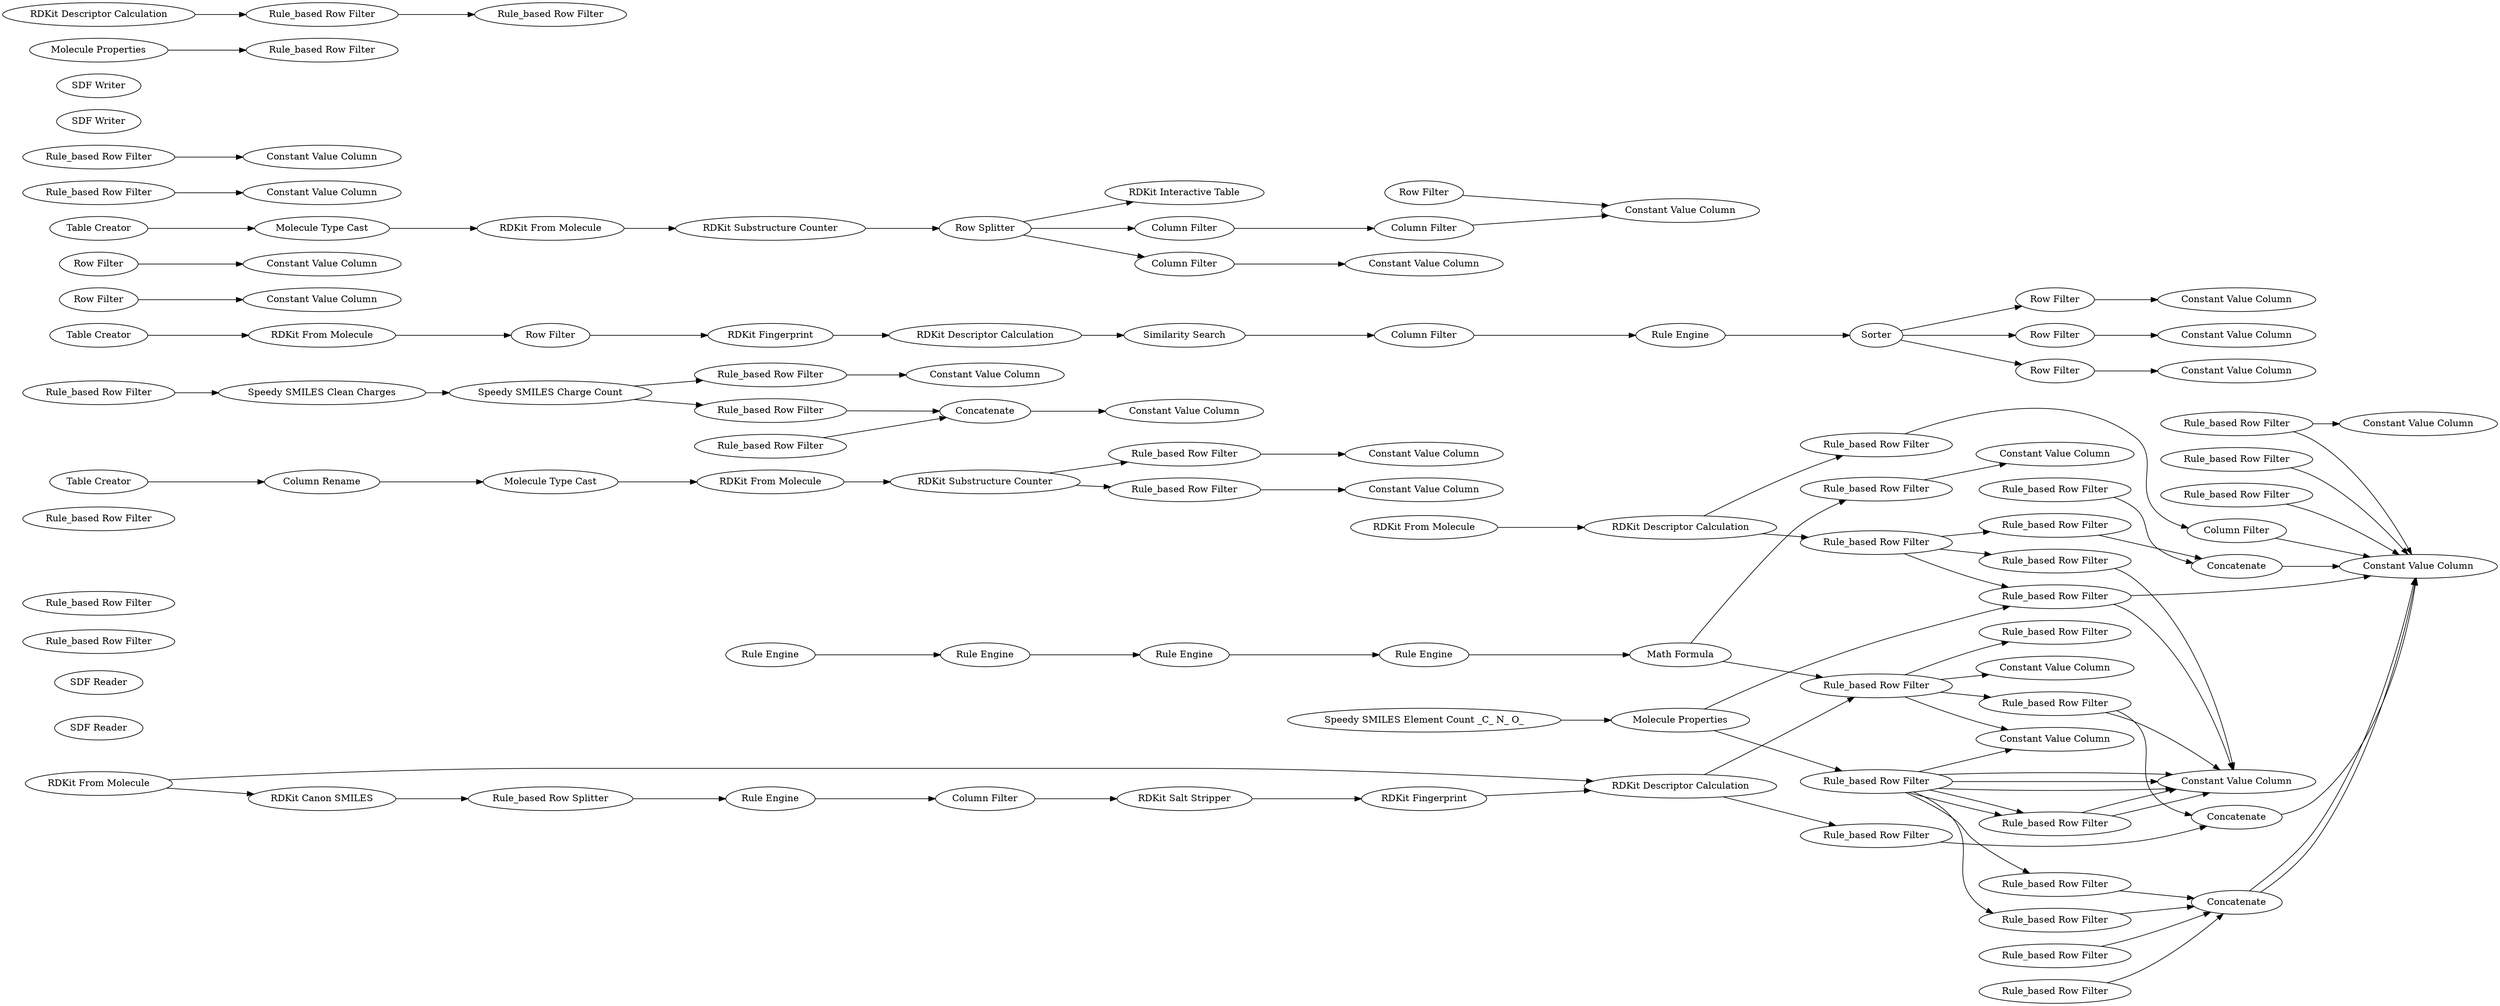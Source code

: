 digraph {
	956 [label="Rule_based Row Filter"]
	957 [label="RDKit From Molecule"]
	958 [label="RDKit Descriptor Calculation"]
	1167 [label="Constant Value Column"]
	1168 [label="Column Filter"]
	1173 [label="Constant Value Column"]
	1174 [label="Column Filter"]
	1203 [label="Rule_based Row Filter"]
	1214 [label="SDF Reader"]
	1216 [label="SDF Reader"]
	1209 [label="Rule_based Row Filter"]
	1237 [label="Rule_based Row Filter"]
	1236 [label="Rule_based Row Filter"]
	1239 [label="Rule_based Row Filter"]
	908 [label="Column Rename"]
	909 [label="Molecule Type Cast"]
	910 [label="RDKit From Molecule"]
	911 [label="Table Creator"]
	913 [label="RDKit Substructure Counter"]
	919 [label="Rule_based Row Filter"]
	920 [label="Rule_based Row Filter"]
	1101 [label="Constant Value Column"]
	1104 [label="Constant Value Column"]
	942 [label="Rule_based Row Filter"]
	944 [label="Speedy SMILES Charge Count"]
	947 [label="Speedy SMILES Clean Charges"]
	948 [label="Rule_based Row Filter"]
	1112 [label="Constant Value Column"]
	1113 [label="Constant Value Column"]
	1114 [label="Rule_based Row Filter"]
	1123 [label="Rule_based Row Filter"]
	1124 [label=Concatenate]
	856 [label="Row Filter"]
	1128 [label="Row Filter"]
	1129 [label="Constant Value Column"]
	1132 [label="Constant Value Column"]
	855 [label="Row Filter"]
	1135 [label="Row Filter"]
	1136 [label="Constant Value Column"]
	1138 [label="Constant Value Column"]
	857 [label="Row Filter"]
	1119 [label="Constant Value Column"]
	1141 [label="Row Filter"]
	1142 [label="Constant Value Column"]
	2 [label="RDKit From Molecule"]
	3 [label="RDKit Fingerprint"]
	836 [label="Similarity Search"]
	838 [label=Sorter]
	841 [label="Rule Engine"]
	847 [label="RDKit Descriptor Calculation"]
	850 [label="Table Creator"]
	853 [label="Column Filter"]
	854 [label="Row Filter"]
	934 [label="Rule Engine"]
	936 [label="Rule Engine"]
	937 [label="Rule Engine"]
	938 [label="Rule Engine"]
	939 [label="Math Formula"]
	941 [label="Rule_based Row Filter"]
	1147 [label="Rule_based Row Filter"]
	1152 [label="Constant Value Column"]
	1154 [label="Constant Value Column"]
	1022 [label="Rule_based Row Filter"]
	1156 [label="Rule_based Row Filter"]
	1157 [label="Constant Value Column"]
	1160 [label="Constant Value Column"]
	941 [label="Rule_based Row Filter"]
	1150 [label="Constant Value Column"]
	1166 [label="Rule_based Row Filter"]
	1258 [label="Constant Value Column"]
	961 [label="Rule_based Row Filter"]
	1150 [label="Constant Value Column"]
	1166 [label="Rule_based Row Filter"]
	1167 [label="Constant Value Column"]
	961 [label="Rule_based Row Filter"]
	966 [label="Speedy SMILES Element Count _C_ N_ O_"]
	968 [label="Molecule Properties"]
	1167 [label="Constant Value Column"]
	1173 [label="Constant Value Column"]
	1174 [label="Rule_based Row Filter"]
	961 [label="Rule_based Row Filter"]
	1167 [label="Constant Value Column"]
	1173 [label="Constant Value Column"]
	1177 [label="Rule_based Row Filter"]
	961 [label="Rule_based Row Filter"]
	1167 [label="Constant Value Column"]
	1173 [label="Constant Value Column"]
	1179 [label="Rule_based Row Filter"]
	961 [label="Rule_based Row Filter"]
	962 [label="Rule_based Row Filter"]
	1167 [label="Constant Value Column"]
	1173 [label="Constant Value Column"]
	1183 [label="Rule_based Row Filter"]
	1184 [label="Rule_based Row Filter"]
	1185 [label=Concatenate]
	956 [label="Rule_based Row Filter"]
	1167 [label="Constant Value Column"]
	1173 [label="Constant Value Column"]
	1209 [label="Rule_based Row Filter"]
	1210 [label="Rule_based Row Filter"]
	1211 [label="Rule_based Row Filter"]
	1212 [label=Concatenate]
	931 [label="RDKit From Molecule"]
	932 [label="RDKit Descriptor Calculation"]
	941 [label="Rule_based Row Filter"]
	1167 [label="Constant Value Column"]
	1173 [label="Constant Value Column"]
	1193 [label="Rule_based Row Filter"]
	1194 [label="Rule_based Row Filter"]
	1195 [label="Rule_based Row Filter"]
	1196 [label=Concatenate]
	851 [label="RDKit Fingerprint"]
	931 [label="RDKit From Molecule"]
	932 [label="RDKit Descriptor Calculation"]
	1090 [label="Rule_based Row Splitter"]
	1092 [label="RDKit Canon SMILES"]
	1093 [label="Rule Engine"]
	1095 [label="Column Filter"]
	1244 [label="RDKit Salt Stripper"]
	961 [label="Rule_based Row Filter"]
	962 [label="Rule_based Row Filter"]
	1167 [label="Constant Value Column"]
	1173 [label="Constant Value Column"]
	1185 [label=Concatenate]
	1272 [label="Rule_based Row Filter"]
	1273 [label="Rule_based Row Filter"]
	1276 [label="SDF Writer"]
	1277 [label="SDF Writer"]
	57 [label="RDKit Substructure Counter"]
	58 [label="RDKit From Molecule"]
	72 [label="RDKit Interactive Table"]
	73 [label="Row Splitter"]
	74 [label="Table Creator"]
	75 [label="Molecule Type Cast"]
	76 [label="Column Filter"]
	1118 [label="Column Filter"]
	1119 [label="Constant Value Column"]
	1120 [label="Constant Value Column"]
	1121 [label="Column Filter"]
	1279 [label="Molecule Properties"]
	1280 [label="Rule_based Row Filter"]
	1283 [label="RDKit Descriptor Calculation"]
	1284 [label="Rule_based Row Filter"]
	1285 [label="Rule_based Row Filter"]
	956 -> 1174
	957 -> 958
	958 -> 956
	958 -> 1203
	1168 -> 1167
	1174 -> 1173
	1203 -> 1168
	908 -> 909
	909 -> 910
	910 -> 913
	911 -> 908
	913 -> 919
	913 -> 920
	919 -> 1104
	920 -> 1101
	942 -> 947
	944 -> 948
	944 -> 1114
	947 -> 944
	948 -> 1112
	1114 -> 1124
	1123 -> 1124
	1124 -> 1113
	856 -> 1132
	1128 -> 1129
	855 -> 1136
	1135 -> 1138
	857 -> 1119
	1141 -> 1142
	2 -> 854
	3 -> 847
	836 -> 853
	841 -> 838
	847 -> 836
	850 -> 2
	853 -> 841
	854 -> 3
	838 -> 856
	838 -> 1141
	838 -> 855
	934 -> 936
	936 -> 937
	937 -> 938
	938 -> 939
	939 -> 941
	939 -> 1147
	941 -> 1154
	1147 -> 1152
	1022 -> 1157
	1156 -> 1160
	941 -> 1150
	1166 -> 1258
	961 -> 1150
	1166 -> 1167
	961 -> 1173
	966 -> 968
	968 -> 961
	968 -> 1174
	1174 -> 1167
	961 -> 1173
	1177 -> 1167
	961 -> 1173
	1179 -> 1167
	961 -> 1184
	961 -> 962
	962 -> 1173
	1183 -> 1185
	1184 -> 1185
	1185 -> 1167
	956 -> 1209
	956 -> 1211
	1209 -> 1173
	1210 -> 1212
	1211 -> 1212
	1212 -> 1167
	931 -> 932
	932 -> 941
	932 -> 1194
	941 -> 1193
	941 -> 1195
	1194 -> 1196
	1195 -> 1196
	1195 -> 1173
	1196 -> 1167
	851 -> 932
	931 -> 1092
	1090 -> 1093
	1092 -> 1090
	1093 -> 1095
	1095 -> 1244
	1244 -> 851
	961 -> 962
	961 -> 1273
	962 -> 1173
	1185 -> 1167
	1272 -> 1185
	1273 -> 1185
	57 -> 73
	58 -> 57
	73 -> 72
	73 -> 76
	73 -> 1118
	74 -> 75
	75 -> 58
	76 -> 1121
	1118 -> 1120
	1121 -> 1119
	1279 -> 1280
	1283 -> 1284
	1284 -> 1285
	rankdir=LR
}
